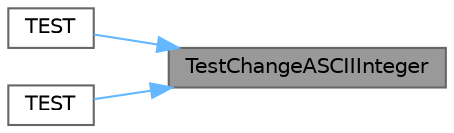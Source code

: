 digraph "TestChangeASCIIInteger"
{
 // LATEX_PDF_SIZE
  bgcolor="transparent";
  edge [fontname=Helvetica,fontsize=10,labelfontname=Helvetica,labelfontsize=10];
  node [fontname=Helvetica,fontsize=10,shape=box,height=0.2,width=0.4];
  rankdir="RL";
  Node1 [id="Node000001",label="TestChangeASCIIInteger",height=0.2,width=0.4,color="gray40", fillcolor="grey60", style="filled", fontcolor="black",tooltip=" "];
  Node1 -> Node2 [id="edge1_Node000001_Node000002",dir="back",color="steelblue1",style="solid",tooltip=" "];
  Node2 [id="Node000002",label="TEST",height=0.2,width=0.4,color="grey40", fillcolor="white", style="filled",URL="$_fuzzer_unittest_8cpp.html#aecd15415182e0749d65dc17bfad3602c",tooltip=" "];
  Node1 -> Node3 [id="edge2_Node000001_Node000003",dir="back",color="steelblue1",style="solid",tooltip=" "];
  Node3 [id="Node000003",label="TEST",height=0.2,width=0.4,color="grey40", fillcolor="white", style="filled",URL="$_fuzzer_unittest_8cpp.html#a02e07e7934913f07a182b32be95c600b",tooltip=" "];
}
